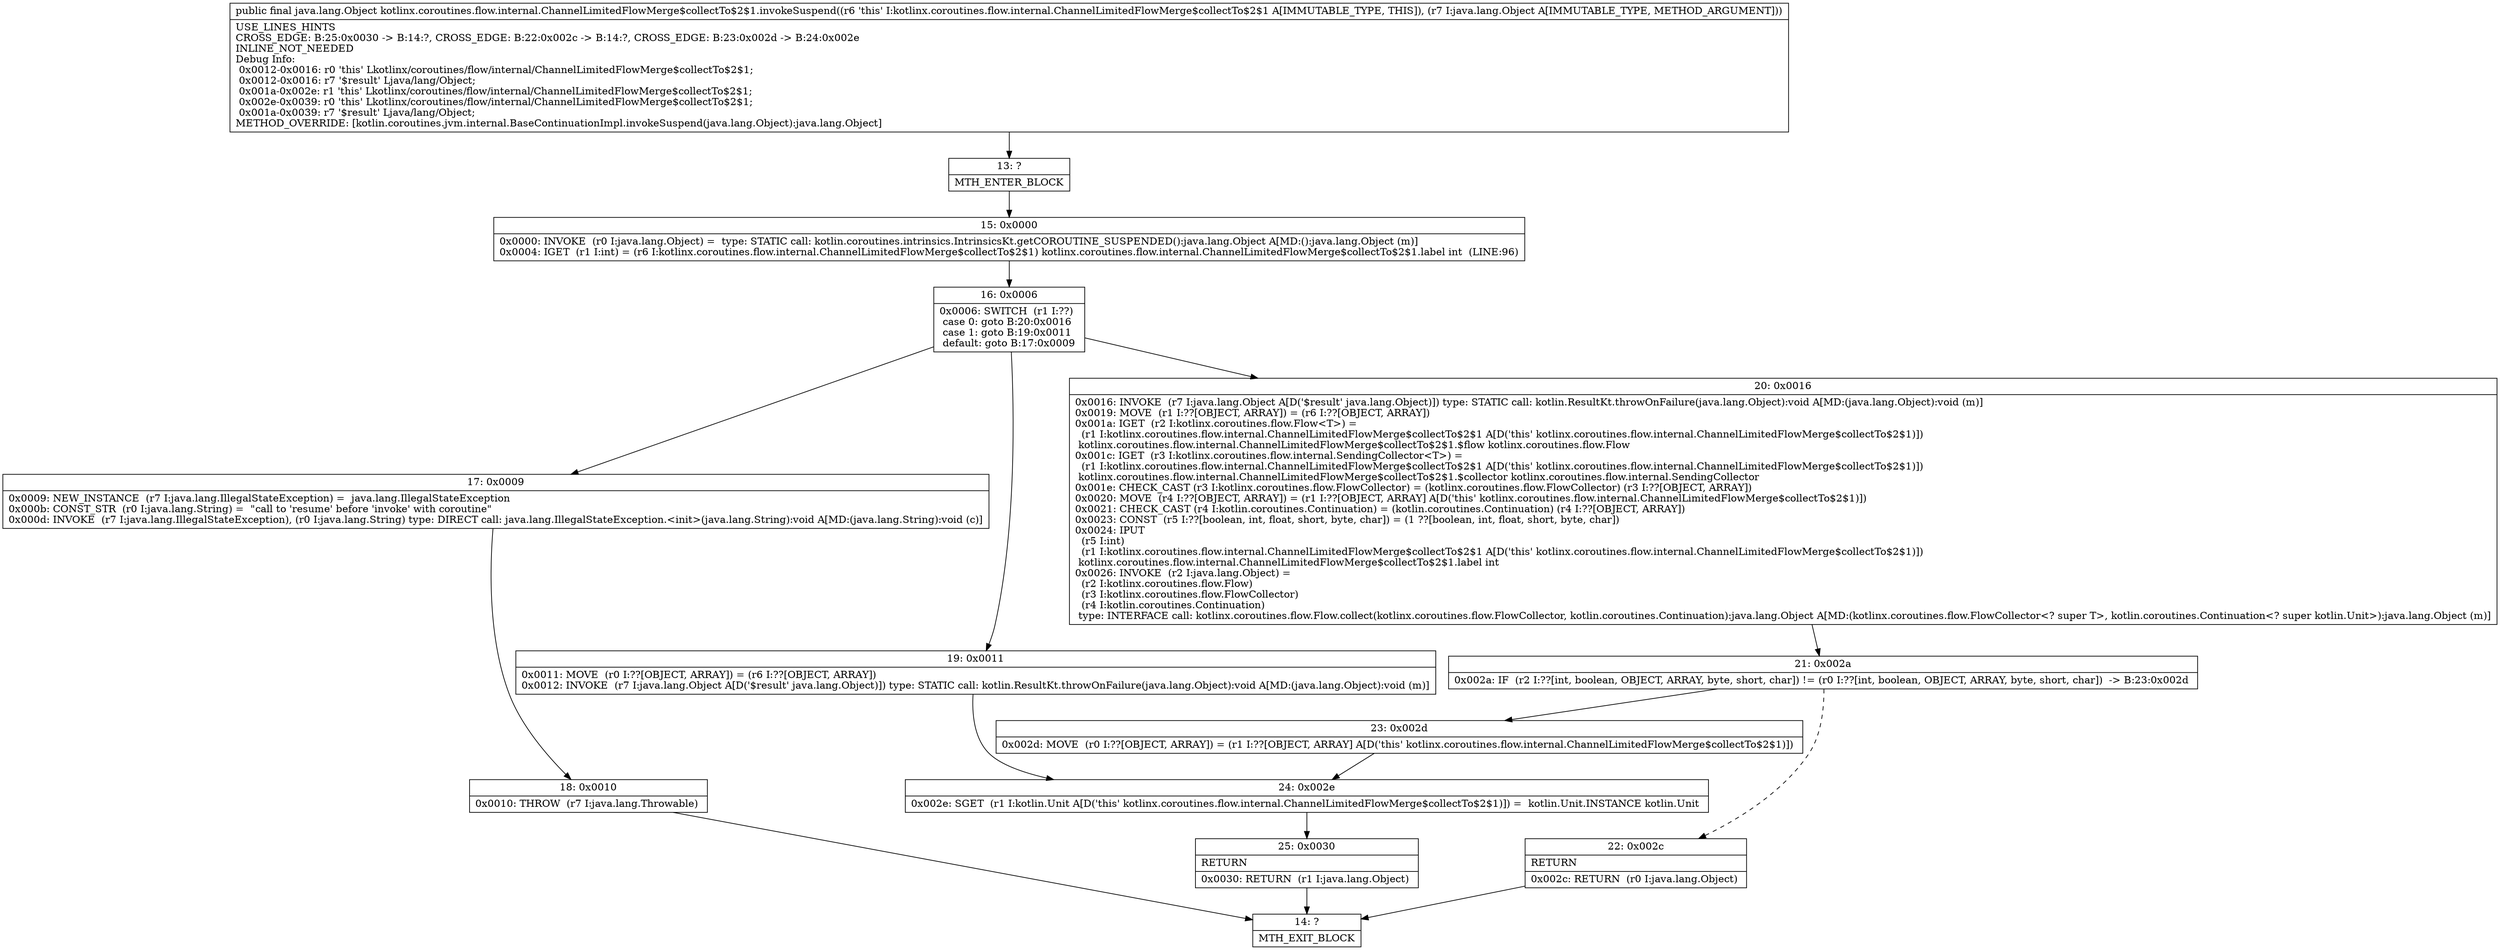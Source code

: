digraph "CFG forkotlinx.coroutines.flow.internal.ChannelLimitedFlowMerge$collectTo$2$1.invokeSuspend(Ljava\/lang\/Object;)Ljava\/lang\/Object;" {
Node_13 [shape=record,label="{13\:\ ?|MTH_ENTER_BLOCK\l}"];
Node_15 [shape=record,label="{15\:\ 0x0000|0x0000: INVOKE  (r0 I:java.lang.Object) =  type: STATIC call: kotlin.coroutines.intrinsics.IntrinsicsKt.getCOROUTINE_SUSPENDED():java.lang.Object A[MD:():java.lang.Object (m)]\l0x0004: IGET  (r1 I:int) = (r6 I:kotlinx.coroutines.flow.internal.ChannelLimitedFlowMerge$collectTo$2$1) kotlinx.coroutines.flow.internal.ChannelLimitedFlowMerge$collectTo$2$1.label int  (LINE:96)\l}"];
Node_16 [shape=record,label="{16\:\ 0x0006|0x0006: SWITCH  (r1 I:??)\l case 0: goto B:20:0x0016\l case 1: goto B:19:0x0011\l default: goto B:17:0x0009 \l}"];
Node_17 [shape=record,label="{17\:\ 0x0009|0x0009: NEW_INSTANCE  (r7 I:java.lang.IllegalStateException) =  java.lang.IllegalStateException \l0x000b: CONST_STR  (r0 I:java.lang.String) =  \"call to 'resume' before 'invoke' with coroutine\" \l0x000d: INVOKE  (r7 I:java.lang.IllegalStateException), (r0 I:java.lang.String) type: DIRECT call: java.lang.IllegalStateException.\<init\>(java.lang.String):void A[MD:(java.lang.String):void (c)]\l}"];
Node_18 [shape=record,label="{18\:\ 0x0010|0x0010: THROW  (r7 I:java.lang.Throwable) \l}"];
Node_14 [shape=record,label="{14\:\ ?|MTH_EXIT_BLOCK\l}"];
Node_19 [shape=record,label="{19\:\ 0x0011|0x0011: MOVE  (r0 I:??[OBJECT, ARRAY]) = (r6 I:??[OBJECT, ARRAY]) \l0x0012: INVOKE  (r7 I:java.lang.Object A[D('$result' java.lang.Object)]) type: STATIC call: kotlin.ResultKt.throwOnFailure(java.lang.Object):void A[MD:(java.lang.Object):void (m)]\l}"];
Node_24 [shape=record,label="{24\:\ 0x002e|0x002e: SGET  (r1 I:kotlin.Unit A[D('this' kotlinx.coroutines.flow.internal.ChannelLimitedFlowMerge$collectTo$2$1)]) =  kotlin.Unit.INSTANCE kotlin.Unit \l}"];
Node_25 [shape=record,label="{25\:\ 0x0030|RETURN\l|0x0030: RETURN  (r1 I:java.lang.Object) \l}"];
Node_20 [shape=record,label="{20\:\ 0x0016|0x0016: INVOKE  (r7 I:java.lang.Object A[D('$result' java.lang.Object)]) type: STATIC call: kotlin.ResultKt.throwOnFailure(java.lang.Object):void A[MD:(java.lang.Object):void (m)]\l0x0019: MOVE  (r1 I:??[OBJECT, ARRAY]) = (r6 I:??[OBJECT, ARRAY]) \l0x001a: IGET  (r2 I:kotlinx.coroutines.flow.Flow\<T\>) = \l  (r1 I:kotlinx.coroutines.flow.internal.ChannelLimitedFlowMerge$collectTo$2$1 A[D('this' kotlinx.coroutines.flow.internal.ChannelLimitedFlowMerge$collectTo$2$1)])\l kotlinx.coroutines.flow.internal.ChannelLimitedFlowMerge$collectTo$2$1.$flow kotlinx.coroutines.flow.Flow \l0x001c: IGET  (r3 I:kotlinx.coroutines.flow.internal.SendingCollector\<T\>) = \l  (r1 I:kotlinx.coroutines.flow.internal.ChannelLimitedFlowMerge$collectTo$2$1 A[D('this' kotlinx.coroutines.flow.internal.ChannelLimitedFlowMerge$collectTo$2$1)])\l kotlinx.coroutines.flow.internal.ChannelLimitedFlowMerge$collectTo$2$1.$collector kotlinx.coroutines.flow.internal.SendingCollector \l0x001e: CHECK_CAST (r3 I:kotlinx.coroutines.flow.FlowCollector) = (kotlinx.coroutines.flow.FlowCollector) (r3 I:??[OBJECT, ARRAY]) \l0x0020: MOVE  (r4 I:??[OBJECT, ARRAY]) = (r1 I:??[OBJECT, ARRAY] A[D('this' kotlinx.coroutines.flow.internal.ChannelLimitedFlowMerge$collectTo$2$1)]) \l0x0021: CHECK_CAST (r4 I:kotlin.coroutines.Continuation) = (kotlin.coroutines.Continuation) (r4 I:??[OBJECT, ARRAY]) \l0x0023: CONST  (r5 I:??[boolean, int, float, short, byte, char]) = (1 ??[boolean, int, float, short, byte, char]) \l0x0024: IPUT  \l  (r5 I:int)\l  (r1 I:kotlinx.coroutines.flow.internal.ChannelLimitedFlowMerge$collectTo$2$1 A[D('this' kotlinx.coroutines.flow.internal.ChannelLimitedFlowMerge$collectTo$2$1)])\l kotlinx.coroutines.flow.internal.ChannelLimitedFlowMerge$collectTo$2$1.label int \l0x0026: INVOKE  (r2 I:java.lang.Object) = \l  (r2 I:kotlinx.coroutines.flow.Flow)\l  (r3 I:kotlinx.coroutines.flow.FlowCollector)\l  (r4 I:kotlin.coroutines.Continuation)\l type: INTERFACE call: kotlinx.coroutines.flow.Flow.collect(kotlinx.coroutines.flow.FlowCollector, kotlin.coroutines.Continuation):java.lang.Object A[MD:(kotlinx.coroutines.flow.FlowCollector\<? super T\>, kotlin.coroutines.Continuation\<? super kotlin.Unit\>):java.lang.Object (m)]\l}"];
Node_21 [shape=record,label="{21\:\ 0x002a|0x002a: IF  (r2 I:??[int, boolean, OBJECT, ARRAY, byte, short, char]) != (r0 I:??[int, boolean, OBJECT, ARRAY, byte, short, char])  \-\> B:23:0x002d \l}"];
Node_22 [shape=record,label="{22\:\ 0x002c|RETURN\l|0x002c: RETURN  (r0 I:java.lang.Object) \l}"];
Node_23 [shape=record,label="{23\:\ 0x002d|0x002d: MOVE  (r0 I:??[OBJECT, ARRAY]) = (r1 I:??[OBJECT, ARRAY] A[D('this' kotlinx.coroutines.flow.internal.ChannelLimitedFlowMerge$collectTo$2$1)]) \l}"];
MethodNode[shape=record,label="{public final java.lang.Object kotlinx.coroutines.flow.internal.ChannelLimitedFlowMerge$collectTo$2$1.invokeSuspend((r6 'this' I:kotlinx.coroutines.flow.internal.ChannelLimitedFlowMerge$collectTo$2$1 A[IMMUTABLE_TYPE, THIS]), (r7 I:java.lang.Object A[IMMUTABLE_TYPE, METHOD_ARGUMENT]))  | USE_LINES_HINTS\lCROSS_EDGE: B:25:0x0030 \-\> B:14:?, CROSS_EDGE: B:22:0x002c \-\> B:14:?, CROSS_EDGE: B:23:0x002d \-\> B:24:0x002e\lINLINE_NOT_NEEDED\lDebug Info:\l  0x0012\-0x0016: r0 'this' Lkotlinx\/coroutines\/flow\/internal\/ChannelLimitedFlowMerge$collectTo$2$1;\l  0x0012\-0x0016: r7 '$result' Ljava\/lang\/Object;\l  0x001a\-0x002e: r1 'this' Lkotlinx\/coroutines\/flow\/internal\/ChannelLimitedFlowMerge$collectTo$2$1;\l  0x002e\-0x0039: r0 'this' Lkotlinx\/coroutines\/flow\/internal\/ChannelLimitedFlowMerge$collectTo$2$1;\l  0x001a\-0x0039: r7 '$result' Ljava\/lang\/Object;\lMETHOD_OVERRIDE: [kotlin.coroutines.jvm.internal.BaseContinuationImpl.invokeSuspend(java.lang.Object):java.lang.Object]\l}"];
MethodNode -> Node_13;Node_13 -> Node_15;
Node_15 -> Node_16;
Node_16 -> Node_17;
Node_16 -> Node_19;
Node_16 -> Node_20;
Node_17 -> Node_18;
Node_18 -> Node_14;
Node_19 -> Node_24;
Node_24 -> Node_25;
Node_25 -> Node_14;
Node_20 -> Node_21;
Node_21 -> Node_22[style=dashed];
Node_21 -> Node_23;
Node_22 -> Node_14;
Node_23 -> Node_24;
}

